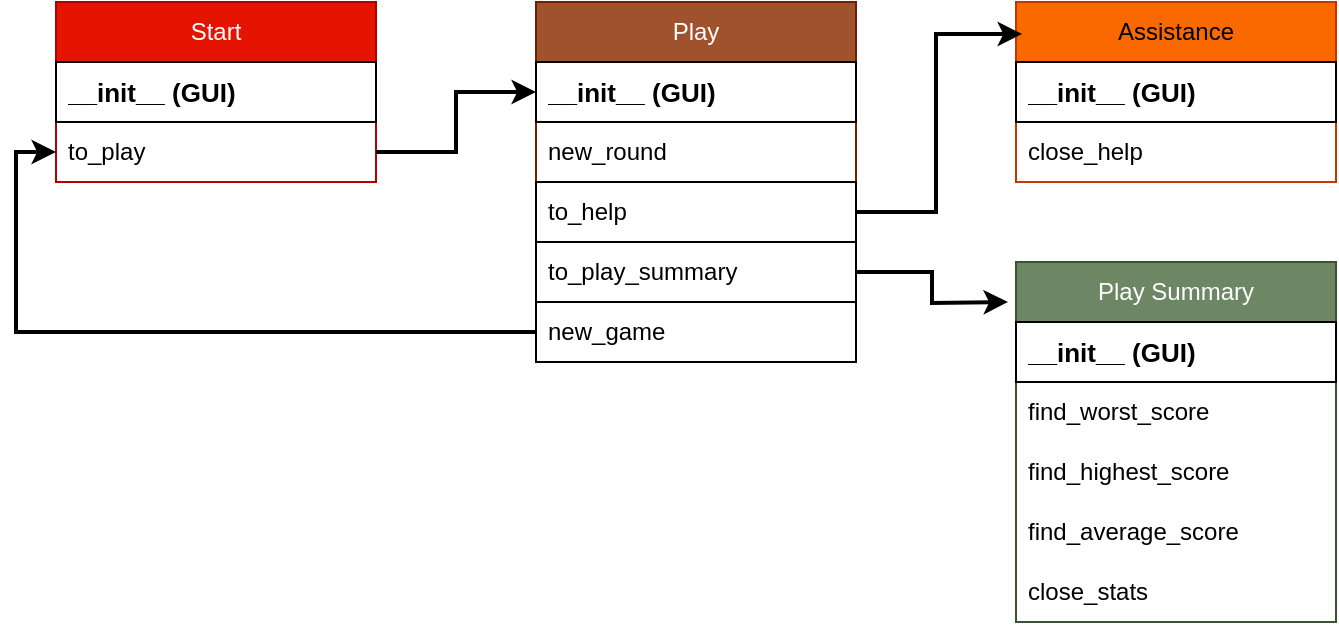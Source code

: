 <mxfile version="24.7.3" type="device">
  <diagram id="C5RBs43oDa-KdzZeNtuy" name="Page-1">
    <mxGraphModel dx="1434" dy="738" grid="1" gridSize="10" guides="1" tooltips="1" connect="1" arrows="1" fold="1" page="1" pageScale="1" pageWidth="827" pageHeight="1169" math="0" shadow="0">
      <root>
        <mxCell id="WIyWlLk6GJQsqaUBKTNV-0" />
        <mxCell id="WIyWlLk6GJQsqaUBKTNV-1" parent="WIyWlLk6GJQsqaUBKTNV-0" />
        <mxCell id="ZdQIsn7UMRAXkNHRdn2i-1" value="Start" style="swimlane;fontStyle=0;childLayout=stackLayout;horizontal=1;startSize=30;horizontalStack=0;resizeParent=1;resizeParentMax=0;resizeLast=0;collapsible=1;marginBottom=0;whiteSpace=wrap;html=1;fillColor=#e51400;strokeColor=#B20000;fontColor=#ffffff;" parent="WIyWlLk6GJQsqaUBKTNV-1" vertex="1">
          <mxGeometry x="94" y="40" width="160" height="90" as="geometry" />
        </mxCell>
        <mxCell id="ZdQIsn7UMRAXkNHRdn2i-2" value="&lt;font style=&quot;font-size: 13px;&quot;&gt;&lt;b&gt;__init__ (GUI)&lt;/b&gt;&lt;/font&gt;" style="text;strokeColor=default;fillColor=none;align=left;verticalAlign=middle;spacingLeft=4;spacingRight=4;overflow=hidden;points=[[0,0.5],[1,0.5]];portConstraint=eastwest;rotatable=0;whiteSpace=wrap;html=1;" parent="ZdQIsn7UMRAXkNHRdn2i-1" vertex="1">
          <mxGeometry y="30" width="160" height="30" as="geometry" />
        </mxCell>
        <mxCell id="ZdQIsn7UMRAXkNHRdn2i-3" value="to_play" style="text;strokeColor=none;fillColor=none;align=left;verticalAlign=middle;spacingLeft=4;spacingRight=4;overflow=hidden;points=[[0,0.5],[1,0.5]];portConstraint=eastwest;rotatable=0;whiteSpace=wrap;html=1;" parent="ZdQIsn7UMRAXkNHRdn2i-1" vertex="1">
          <mxGeometry y="60" width="160" height="30" as="geometry" />
        </mxCell>
        <mxCell id="ZdQIsn7UMRAXkNHRdn2i-9" value="Play" style="swimlane;fontStyle=0;childLayout=stackLayout;horizontal=1;startSize=30;horizontalStack=0;resizeParent=1;resizeParentMax=0;resizeLast=0;collapsible=1;marginBottom=0;whiteSpace=wrap;html=1;fillColor=#a0522d;strokeColor=#6D1F00;fontColor=#ffffff;" parent="WIyWlLk6GJQsqaUBKTNV-1" vertex="1">
          <mxGeometry x="334" y="40" width="160" height="180" as="geometry" />
        </mxCell>
        <mxCell id="ZdQIsn7UMRAXkNHRdn2i-10" value="&lt;b style=&quot;font-size: 13px;&quot;&gt;__init__ (GUI)&lt;/b&gt;" style="text;strokeColor=default;fillColor=none;align=left;verticalAlign=middle;spacingLeft=4;spacingRight=4;overflow=hidden;points=[[0,0.5],[1,0.5]];portConstraint=eastwest;rotatable=0;whiteSpace=wrap;html=1;" parent="ZdQIsn7UMRAXkNHRdn2i-9" vertex="1">
          <mxGeometry y="30" width="160" height="30" as="geometry" />
        </mxCell>
        <mxCell id="ZdQIsn7UMRAXkNHRdn2i-11" value="new_round" style="text;strokeColor=none;fillColor=none;align=left;verticalAlign=middle;spacingLeft=4;spacingRight=4;overflow=hidden;points=[[0,0.5],[1,0.5]];portConstraint=eastwest;rotatable=0;whiteSpace=wrap;html=1;" parent="ZdQIsn7UMRAXkNHRdn2i-9" vertex="1">
          <mxGeometry y="60" width="160" height="30" as="geometry" />
        </mxCell>
        <mxCell id="ZdQIsn7UMRAXkNHRdn2i-12" value="to_help" style="text;strokeColor=default;fillColor=none;align=left;verticalAlign=middle;spacingLeft=4;spacingRight=4;overflow=hidden;points=[[0,0.5],[1,0.5]];portConstraint=eastwest;rotatable=0;whiteSpace=wrap;html=1;" parent="ZdQIsn7UMRAXkNHRdn2i-9" vertex="1">
          <mxGeometry y="90" width="160" height="30" as="geometry" />
        </mxCell>
        <mxCell id="ZdQIsn7UMRAXkNHRdn2i-47" style="edgeStyle=orthogonalEdgeStyle;rounded=0;orthogonalLoop=1;jettySize=auto;html=1;exitX=1;exitY=0.5;exitDx=0;exitDy=0;strokeWidth=2;" parent="ZdQIsn7UMRAXkNHRdn2i-9" source="ZdQIsn7UMRAXkNHRdn2i-21" edge="1">
          <mxGeometry relative="1" as="geometry">
            <mxPoint x="236" y="150" as="targetPoint" />
          </mxGeometry>
        </mxCell>
        <mxCell id="ZdQIsn7UMRAXkNHRdn2i-21" value="to_play_summary" style="text;strokeColor=default;fillColor=none;align=left;verticalAlign=middle;spacingLeft=4;spacingRight=4;overflow=hidden;points=[[0,0.5],[1,0.5]];portConstraint=eastwest;rotatable=0;whiteSpace=wrap;html=1;" parent="ZdQIsn7UMRAXkNHRdn2i-9" vertex="1">
          <mxGeometry y="120" width="160" height="30" as="geometry" />
        </mxCell>
        <mxCell id="ZdQIsn7UMRAXkNHRdn2i-22" value="new_game" style="text;strokeColor=default;fillColor=none;align=left;verticalAlign=middle;spacingLeft=4;spacingRight=4;overflow=hidden;points=[[0,0.5],[1,0.5]];portConstraint=eastwest;rotatable=0;whiteSpace=wrap;html=1;" parent="ZdQIsn7UMRAXkNHRdn2i-9" vertex="1">
          <mxGeometry y="150" width="160" height="30" as="geometry" />
        </mxCell>
        <mxCell id="ZdQIsn7UMRAXkNHRdn2i-13" value="Assistance" style="swimlane;fontStyle=0;childLayout=stackLayout;horizontal=1;startSize=30;horizontalStack=0;resizeParent=1;resizeParentMax=0;resizeLast=0;collapsible=1;marginBottom=0;whiteSpace=wrap;html=1;fillColor=#fa6800;strokeColor=#C73500;fontColor=#000000;" parent="WIyWlLk6GJQsqaUBKTNV-1" vertex="1">
          <mxGeometry x="574" y="40" width="160" height="90" as="geometry" />
        </mxCell>
        <mxCell id="ZdQIsn7UMRAXkNHRdn2i-14" value="&lt;b style=&quot;font-size: 13px;&quot;&gt;__init__ (GUI)&lt;/b&gt;" style="text;strokeColor=default;fillColor=none;align=left;verticalAlign=middle;spacingLeft=4;spacingRight=4;overflow=hidden;points=[[0,0.5],[1,0.5]];portConstraint=eastwest;rotatable=0;whiteSpace=wrap;html=1;" parent="ZdQIsn7UMRAXkNHRdn2i-13" vertex="1">
          <mxGeometry y="30" width="160" height="30" as="geometry" />
        </mxCell>
        <mxCell id="ZdQIsn7UMRAXkNHRdn2i-15" value="close_help" style="text;strokeColor=none;fillColor=none;align=left;verticalAlign=middle;spacingLeft=4;spacingRight=4;overflow=hidden;points=[[0,0.5],[1,0.5]];portConstraint=eastwest;rotatable=0;whiteSpace=wrap;html=1;" parent="ZdQIsn7UMRAXkNHRdn2i-13" vertex="1">
          <mxGeometry y="60" width="160" height="30" as="geometry" />
        </mxCell>
        <mxCell id="ZdQIsn7UMRAXkNHRdn2i-17" value="Play Summary" style="swimlane;fontStyle=0;childLayout=stackLayout;horizontal=1;startSize=30;horizontalStack=0;resizeParent=1;resizeParentMax=0;resizeLast=0;collapsible=1;marginBottom=0;whiteSpace=wrap;html=1;fillColor=#6d8764;strokeColor=#3A5431;fontColor=#ffffff;" parent="WIyWlLk6GJQsqaUBKTNV-1" vertex="1">
          <mxGeometry x="574" y="170" width="160" height="180" as="geometry" />
        </mxCell>
        <mxCell id="ZdQIsn7UMRAXkNHRdn2i-18" value="&lt;b style=&quot;font-size: 13px;&quot;&gt;__init__ (GUI)&lt;/b&gt;" style="text;strokeColor=default;fillColor=none;align=left;verticalAlign=middle;spacingLeft=4;spacingRight=4;overflow=hidden;points=[[0,0.5],[1,0.5]];portConstraint=eastwest;rotatable=0;whiteSpace=wrap;html=1;" parent="ZdQIsn7UMRAXkNHRdn2i-17" vertex="1">
          <mxGeometry y="30" width="160" height="30" as="geometry" />
        </mxCell>
        <mxCell id="ZdQIsn7UMRAXkNHRdn2i-19" value="find_worst_score" style="text;strokeColor=none;fillColor=none;align=left;verticalAlign=middle;spacingLeft=4;spacingRight=4;overflow=hidden;points=[[0,0.5],[1,0.5]];portConstraint=eastwest;rotatable=0;whiteSpace=wrap;html=1;" parent="ZdQIsn7UMRAXkNHRdn2i-17" vertex="1">
          <mxGeometry y="60" width="160" height="30" as="geometry" />
        </mxCell>
        <mxCell id="ZdQIsn7UMRAXkNHRdn2i-24" value="find_highest_score" style="text;strokeColor=none;fillColor=none;align=left;verticalAlign=middle;spacingLeft=4;spacingRight=4;overflow=hidden;points=[[0,0.5],[1,0.5]];portConstraint=eastwest;rotatable=0;whiteSpace=wrap;html=1;" parent="ZdQIsn7UMRAXkNHRdn2i-17" vertex="1">
          <mxGeometry y="90" width="160" height="30" as="geometry" />
        </mxCell>
        <mxCell id="ZdQIsn7UMRAXkNHRdn2i-25" value="find_average_score" style="text;strokeColor=none;fillColor=none;align=left;verticalAlign=middle;spacingLeft=4;spacingRight=4;overflow=hidden;points=[[0,0.5],[1,0.5]];portConstraint=eastwest;rotatable=0;whiteSpace=wrap;html=1;" parent="ZdQIsn7UMRAXkNHRdn2i-17" vertex="1">
          <mxGeometry y="120" width="160" height="30" as="geometry" />
        </mxCell>
        <mxCell id="ZdQIsn7UMRAXkNHRdn2i-26" value="close_stats" style="text;strokeColor=none;fillColor=none;align=left;verticalAlign=middle;spacingLeft=4;spacingRight=4;overflow=hidden;points=[[0,0.5],[1,0.5]];portConstraint=eastwest;rotatable=0;whiteSpace=wrap;html=1;" parent="ZdQIsn7UMRAXkNHRdn2i-17" vertex="1">
          <mxGeometry y="150" width="160" height="30" as="geometry" />
        </mxCell>
        <mxCell id="ZdQIsn7UMRAXkNHRdn2i-46" style="edgeStyle=orthogonalEdgeStyle;rounded=0;orthogonalLoop=1;jettySize=auto;html=1;entryX=0;entryY=0.5;entryDx=0;entryDy=0;strokeWidth=2;" parent="WIyWlLk6GJQsqaUBKTNV-1" source="ZdQIsn7UMRAXkNHRdn2i-22" target="ZdQIsn7UMRAXkNHRdn2i-3" edge="1">
          <mxGeometry relative="1" as="geometry" />
        </mxCell>
        <mxCell id="ZdQIsn7UMRAXkNHRdn2i-48" style="edgeStyle=orthogonalEdgeStyle;rounded=0;orthogonalLoop=1;jettySize=auto;html=1;exitX=1;exitY=0.5;exitDx=0;exitDy=0;entryX=0.019;entryY=0.178;entryDx=0;entryDy=0;entryPerimeter=0;strokeWidth=2;" parent="WIyWlLk6GJQsqaUBKTNV-1" source="ZdQIsn7UMRAXkNHRdn2i-12" target="ZdQIsn7UMRAXkNHRdn2i-13" edge="1">
          <mxGeometry relative="1" as="geometry" />
        </mxCell>
        <mxCell id="ZdQIsn7UMRAXkNHRdn2i-49" style="edgeStyle=orthogonalEdgeStyle;rounded=0;orthogonalLoop=1;jettySize=auto;html=1;entryX=0;entryY=0.5;entryDx=0;entryDy=0;strokeWidth=2;" parent="WIyWlLk6GJQsqaUBKTNV-1" source="ZdQIsn7UMRAXkNHRdn2i-3" target="ZdQIsn7UMRAXkNHRdn2i-10" edge="1">
          <mxGeometry relative="1" as="geometry" />
        </mxCell>
      </root>
    </mxGraphModel>
  </diagram>
</mxfile>
